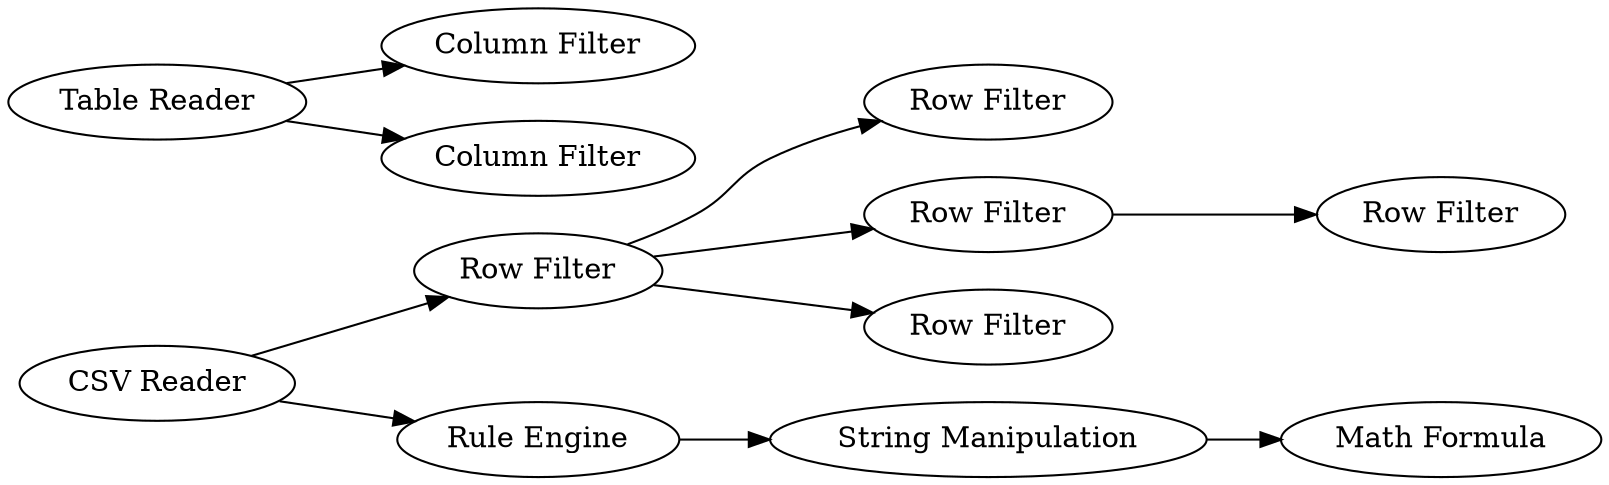 digraph {
	25 [label="CSV Reader"]
	26 [label="Table Reader"]
	27 [label="Row Filter"]
	28 [label="Row Filter"]
	29 [label="Row Filter"]
	30 [label="Row Filter"]
	31 [label="Row Filter"]
	32 [label="Column Filter"]
	33 [label="Column Filter"]
	34 [label="Rule Engine"]
	35 [label="String Manipulation"]
	36 [label="Math Formula"]
	25 -> 27
	25 -> 34
	26 -> 32
	26 -> 33
	27 -> 28
	27 -> 29
	27 -> 31
	29 -> 30
	34 -> 35
	35 -> 36
	rankdir=LR
}

